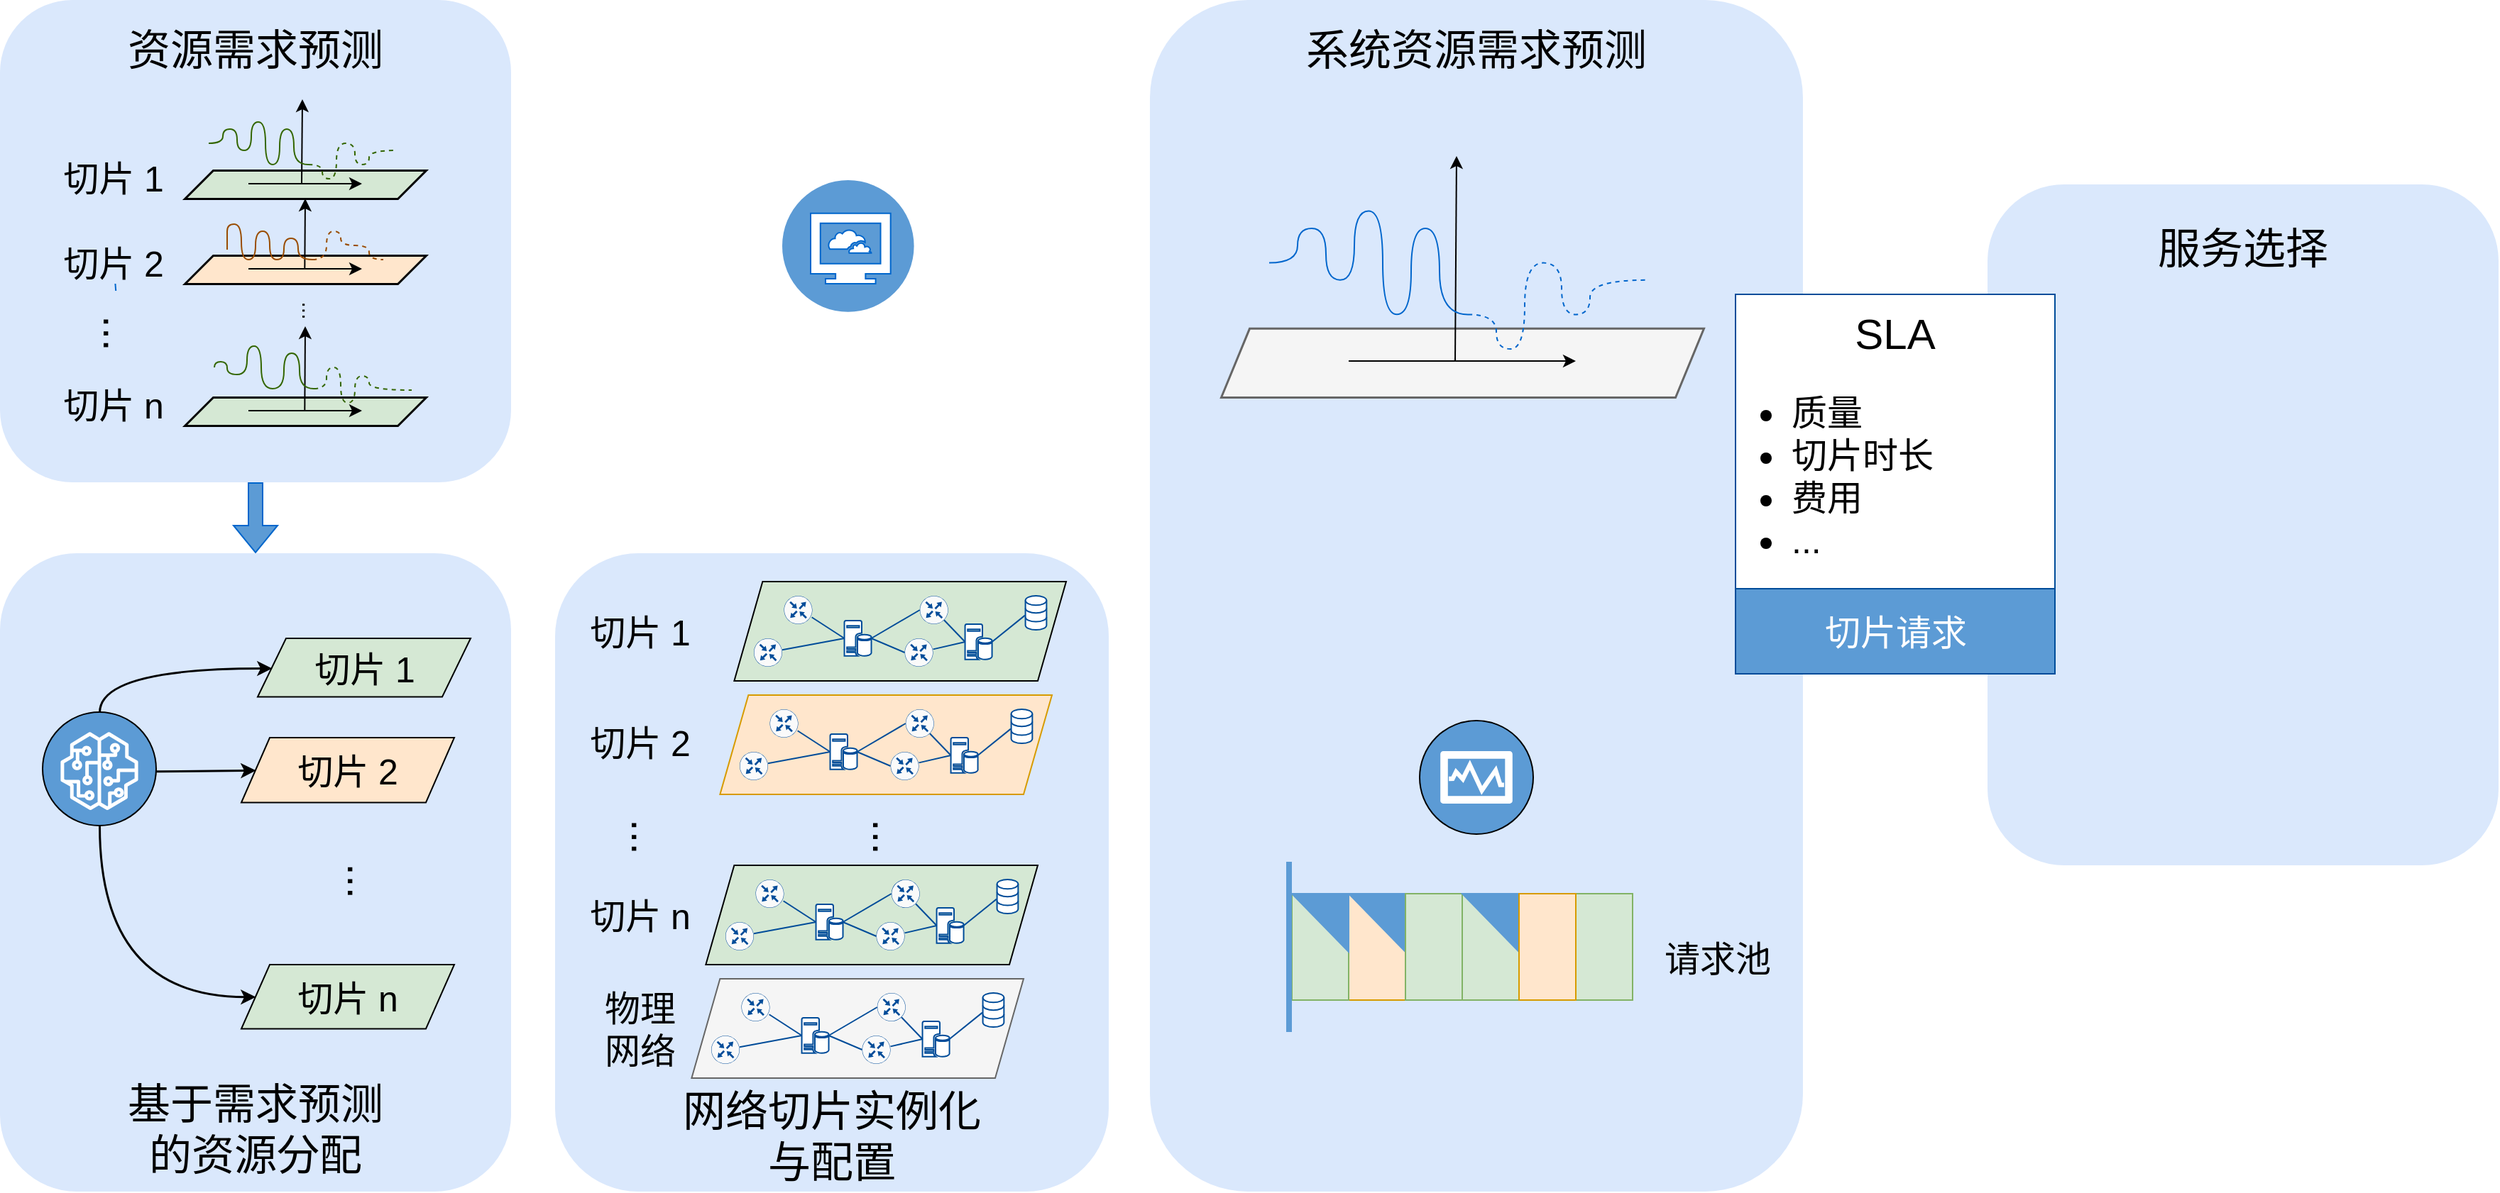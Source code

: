 <mxfile version="20.8.20" type="github">
  <diagram id="wFE0QG_FPsp0jaGvCLVb" name="Page-1">
    <mxGraphModel dx="2022" dy="1073" grid="1" gridSize="10" guides="1" tooltips="1" connect="1" arrows="1" fold="1" page="1" pageScale="1" pageWidth="850" pageHeight="1100" math="0" shadow="0">
      <root>
        <mxCell id="0" />
        <mxCell id="1" parent="0" />
        <mxCell id="ZS3M0UPskAL1l6NGhH83-182" value="" style="rounded=1;whiteSpace=wrap;html=1;labelBackgroundColor=#5C9BD5;strokeColor=none;strokeWidth=1;fontSize=25;fillColor=#dae8fc;" vertex="1" parent="1">
          <mxGeometry x="1440" y="260" width="360" height="480" as="geometry" />
        </mxCell>
        <mxCell id="ZS3M0UPskAL1l6NGhH83-181" value="" style="group" vertex="1" connectable="0" parent="1">
          <mxGeometry x="1510" y="410" width="280" height="441" as="geometry" />
        </mxCell>
        <mxCell id="ZS3M0UPskAL1l6NGhH83-173" value="" style="shape=image;html=1;verticalAlign=top;verticalLabelPosition=bottom;labelBackgroundColor=#ffffff;imageAspect=0;aspect=fixed;image=https://cdn1.iconfinder.com/data/icons/nuvola2/128x128/apps/personal.png;strokeColor=#000000;strokeWidth=1;fontSize=25;fontColor=#5C9BD5;fillColor=#5C9BD5;" vertex="1" parent="ZS3M0UPskAL1l6NGhH83-181">
          <mxGeometry x="70" width="88" height="88" as="geometry" />
        </mxCell>
        <mxCell id="ZS3M0UPskAL1l6NGhH83-174" value="" style="shape=image;html=1;verticalAlign=top;verticalLabelPosition=bottom;labelBackgroundColor=#ffffff;imageAspect=0;aspect=fixed;image=https://cdn1.iconfinder.com/data/icons/nuvola2/128x128/apps/personal.png;strokeColor=#000000;strokeWidth=1;fontSize=25;fontColor=#5C9BD5;fillColor=#5C9BD5;" vertex="1" parent="ZS3M0UPskAL1l6NGhH83-181">
          <mxGeometry y="88" width="88" height="88" as="geometry" />
        </mxCell>
        <mxCell id="ZS3M0UPskAL1l6NGhH83-175" value="" style="shape=image;html=1;verticalAlign=top;verticalLabelPosition=bottom;labelBackgroundColor=#ffffff;imageAspect=0;aspect=fixed;image=https://cdn1.iconfinder.com/data/icons/nuvola2/128x128/apps/personal.png;strokeColor=#000000;strokeWidth=1;fontSize=25;fontColor=#5C9BD5;fillColor=#5C9BD5;" vertex="1" parent="ZS3M0UPskAL1l6NGhH83-181">
          <mxGeometry x="140" y="88" width="88" height="88" as="geometry" />
        </mxCell>
        <mxCell id="ZS3M0UPskAL1l6NGhH83-176" value="" style="shape=image;html=1;verticalAlign=top;verticalLabelPosition=bottom;labelBackgroundColor=#ffffff;imageAspect=0;aspect=fixed;image=https://cdn1.iconfinder.com/data/icons/nuvola2/128x128/apps/personal.png;strokeColor=#000000;strokeWidth=1;fontSize=25;fontColor=#5C9BD5;fillColor=#5C9BD5;" vertex="1" parent="ZS3M0UPskAL1l6NGhH83-181">
          <mxGeometry x="70" y="176" width="88" height="88" as="geometry" />
        </mxCell>
        <mxCell id="ZS3M0UPskAL1l6NGhH83-166" value="" style="rounded=1;whiteSpace=wrap;html=1;labelBackgroundColor=#5C9BD5;strokeColor=none;strokeWidth=1;fontSize=25;fillColor=#dae8fc;" vertex="1" parent="1">
          <mxGeometry x="850" y="130" width="460" height="840" as="geometry" />
        </mxCell>
        <mxCell id="ZS3M0UPskAL1l6NGhH83-158" value="" style="rounded=1;whiteSpace=wrap;html=1;labelBackgroundColor=#5C9BD5;strokeColor=none;strokeWidth=1;fontSize=25;fillColor=#dae8fc;" vertex="1" parent="1">
          <mxGeometry x="431" y="520" width="390" height="450" as="geometry" />
        </mxCell>
        <mxCell id="ZS3M0UPskAL1l6NGhH83-127" style="edgeStyle=none;rounded=0;orthogonalLoop=1;jettySize=auto;html=1;entryX=0.5;entryY=0;entryDx=0;entryDy=0;strokeColor=#0066CC;fontSize=30;fontColor=#5C9BD5;endArrow=block;endFill=0;shape=flexArrow;fillColor=#5C9BD5;" edge="1" parent="1" source="ZS3M0UPskAL1l6NGhH83-123" target="ZS3M0UPskAL1l6NGhH83-125">
          <mxGeometry relative="1" as="geometry" />
        </mxCell>
        <mxCell id="ZS3M0UPskAL1l6NGhH83-123" value="" style="rounded=1;whiteSpace=wrap;html=1;labelBackgroundColor=#5C9BD5;strokeColor=none;strokeWidth=1;fillColor=#dae8fc;" vertex="1" parent="1">
          <mxGeometry x="40" y="130" width="360" height="340" as="geometry" />
        </mxCell>
        <mxCell id="NA-kvrosjsrN2b9CNBUJ-3" value="资源需求预测" style="text;strokeColor=none;align=center;fillColor=none;html=1;verticalAlign=middle;whiteSpace=wrap;rounded=0;fontSize=30;" parent="1" vertex="1">
          <mxGeometry x="120" y="150" width="200" height="30" as="geometry" />
        </mxCell>
        <mxCell id="NA-kvrosjsrN2b9CNBUJ-4" value="" style="shape=parallelogram;perimeter=parallelogramPerimeter;whiteSpace=wrap;html=1;fixedSize=1;strokeColor=default;strokeWidth=1.5;fontSize=20;fillColor=#d5e8d4;" parent="1" vertex="1">
          <mxGeometry x="170" y="250" width="170" height="20" as="geometry" />
        </mxCell>
        <mxCell id="NA-kvrosjsrN2b9CNBUJ-7" value="切片 1" style="text;strokeColor=none;align=center;fillColor=none;html=1;verticalAlign=middle;whiteSpace=wrap;rounded=0;fontSize=25;" parent="1" vertex="1">
          <mxGeometry x="50" y="240" width="140" height="30" as="geometry" />
        </mxCell>
        <mxCell id="NA-kvrosjsrN2b9CNBUJ-8" value="切片 2" style="text;strokeColor=none;align=center;fillColor=none;html=1;verticalAlign=middle;whiteSpace=wrap;rounded=0;fontSize=25;" parent="1" vertex="1">
          <mxGeometry x="50" y="300" width="140" height="30" as="geometry" />
        </mxCell>
        <mxCell id="NA-kvrosjsrN2b9CNBUJ-9" value="切片 n" style="text;strokeColor=none;align=center;fillColor=none;html=1;verticalAlign=middle;whiteSpace=wrap;rounded=0;fontSize=25;" parent="1" vertex="1">
          <mxGeometry x="50" y="400" width="140" height="30" as="geometry" />
        </mxCell>
        <mxCell id="NA-kvrosjsrN2b9CNBUJ-10" value="" style="shape=parallelogram;perimeter=parallelogramPerimeter;whiteSpace=wrap;html=1;fixedSize=1;strokeColor=#000000;strokeWidth=1.5;fontSize=20;fillColor=#ffe6cc;" parent="1" vertex="1">
          <mxGeometry x="170" y="310" width="170" height="20" as="geometry" />
        </mxCell>
        <mxCell id="NA-kvrosjsrN2b9CNBUJ-11" value="" style="shape=parallelogram;perimeter=parallelogramPerimeter;whiteSpace=wrap;html=1;fixedSize=1;strokeColor=default;strokeWidth=1.5;fontSize=20;fillColor=#d5e8d4;" parent="1" vertex="1">
          <mxGeometry x="170" y="410" width="170" height="20" as="geometry" />
        </mxCell>
        <mxCell id="NA-kvrosjsrN2b9CNBUJ-12" value="" style="endArrow=classic;html=1;rounded=0;fontSize=20;" parent="1" edge="1">
          <mxGeometry width="50" height="50" relative="1" as="geometry">
            <mxPoint x="215" y="259.5" as="sourcePoint" />
            <mxPoint x="295" y="259.5" as="targetPoint" />
          </mxGeometry>
        </mxCell>
        <mxCell id="NA-kvrosjsrN2b9CNBUJ-14" value="" style="endArrow=classic;html=1;rounded=0;fontSize=20;" parent="1" edge="1">
          <mxGeometry width="50" height="50" relative="1" as="geometry">
            <mxPoint x="215" y="319.5" as="sourcePoint" />
            <mxPoint x="295" y="319.5" as="targetPoint" />
          </mxGeometry>
        </mxCell>
        <mxCell id="NA-kvrosjsrN2b9CNBUJ-15" value="" style="endArrow=classic;html=1;rounded=0;fontSize=20;" parent="1" edge="1">
          <mxGeometry width="50" height="50" relative="1" as="geometry">
            <mxPoint x="215" y="419.5" as="sourcePoint" />
            <mxPoint x="295" y="419.5" as="targetPoint" />
          </mxGeometry>
        </mxCell>
        <mxCell id="NA-kvrosjsrN2b9CNBUJ-16" value="" style="endArrow=classic;html=1;rounded=0;fontSize=20;" parent="1" edge="1">
          <mxGeometry width="50" height="50" relative="1" as="geometry">
            <mxPoint x="252.5" y="259.5" as="sourcePoint" />
            <mxPoint x="253" y="200" as="targetPoint" />
          </mxGeometry>
        </mxCell>
        <mxCell id="NA-kvrosjsrN2b9CNBUJ-18" value="" style="endArrow=classic;html=1;rounded=0;fontSize=20;entryX=0.5;entryY=1;entryDx=0;entryDy=0;" parent="1" target="NA-kvrosjsrN2b9CNBUJ-4" edge="1">
          <mxGeometry width="50" height="50" relative="1" as="geometry">
            <mxPoint x="254.66" y="319.5" as="sourcePoint" />
            <mxPoint x="255.16" y="290" as="targetPoint" />
          </mxGeometry>
        </mxCell>
        <mxCell id="NA-kvrosjsrN2b9CNBUJ-19" value="" style="endArrow=classic;html=1;rounded=0;fontSize=20;" parent="1" edge="1">
          <mxGeometry width="50" height="50" relative="1" as="geometry">
            <mxPoint x="254.66" y="419.5" as="sourcePoint" />
            <mxPoint x="255" y="360" as="targetPoint" />
          </mxGeometry>
        </mxCell>
        <mxCell id="NA-kvrosjsrN2b9CNBUJ-22" value="" style="endArrow=none;html=1;rounded=0;fontSize=20;edgeStyle=orthogonalEdgeStyle;elbow=vertical;curved=1;endFill=0;fillColor=#d5e8d4;strokeColor=#336600;" parent="1" edge="1">
          <mxGeometry width="50" height="50" relative="1" as="geometry">
            <mxPoint x="187" y="230.98" as="sourcePoint" />
            <mxPoint x="257" y="246" as="targetPoint" />
            <Array as="points">
              <mxPoint x="197" y="230.98" />
              <mxPoint x="197" y="220.98" />
              <mxPoint x="207" y="220.98" />
              <mxPoint x="207" y="235.98" />
              <mxPoint x="217" y="235.98" />
              <mxPoint x="217" y="215.98" />
              <mxPoint x="227" y="215.98" />
              <mxPoint x="227" y="245.98" />
              <mxPoint x="237" y="245.98" />
              <mxPoint x="237" y="220.98" />
              <mxPoint x="247" y="220.98" />
              <mxPoint x="247" y="245.98" />
            </Array>
          </mxGeometry>
        </mxCell>
        <mxCell id="NA-kvrosjsrN2b9CNBUJ-24" value="" style="endArrow=none;html=1;rounded=0;fontSize=20;edgeStyle=orthogonalEdgeStyle;elbow=vertical;curved=1;endFill=0;fillColor=#d5e8d4;strokeColor=#336600;dashed=1;" parent="1" edge="1">
          <mxGeometry width="50" height="50" relative="1" as="geometry">
            <mxPoint x="257" y="246" as="sourcePoint" />
            <mxPoint x="320" y="236" as="targetPoint" />
            <Array as="points">
              <mxPoint x="267" y="246" />
              <mxPoint x="267" y="256" />
              <mxPoint x="277" y="256" />
              <mxPoint x="277" y="231" />
              <mxPoint x="290" y="231" />
              <mxPoint x="290" y="246" />
              <mxPoint x="300" y="246" />
              <mxPoint x="300" y="236" />
            </Array>
          </mxGeometry>
        </mxCell>
        <mxCell id="NA-kvrosjsrN2b9CNBUJ-26" value="" style="endArrow=none;html=1;rounded=0;fontSize=20;edgeStyle=orthogonalEdgeStyle;elbow=vertical;curved=1;endFill=0;fillColor=#ffe6cc;strokeColor=#994C00;" parent="1" edge="1">
          <mxGeometry width="50" height="50" relative="1" as="geometry">
            <mxPoint x="200" y="306" as="sourcePoint" />
            <mxPoint x="260" y="313" as="targetPoint" />
            <Array as="points">
              <mxPoint x="200" y="298" />
              <mxPoint x="200" y="288" />
              <mxPoint x="210" y="288" />
              <mxPoint x="210" y="313" />
              <mxPoint x="220" y="313" />
              <mxPoint x="220" y="293" />
              <mxPoint x="230" y="293" />
              <mxPoint x="230" y="313" />
              <mxPoint x="240" y="313" />
              <mxPoint x="240" y="298" />
              <mxPoint x="250" y="298" />
              <mxPoint x="250" y="313" />
            </Array>
          </mxGeometry>
        </mxCell>
        <mxCell id="NA-kvrosjsrN2b9CNBUJ-27" value="" style="endArrow=none;html=1;rounded=0;fontSize=20;edgeStyle=orthogonalEdgeStyle;elbow=vertical;curved=1;endFill=0;fillColor=#ffe6cc;strokeColor=#994C00;dashed=1;" parent="1" edge="1">
          <mxGeometry width="50" height="50" relative="1" as="geometry">
            <mxPoint x="260" y="313" as="sourcePoint" />
            <mxPoint x="310" y="313" as="targetPoint" />
            <Array as="points">
              <mxPoint x="270" y="313" />
              <mxPoint x="270" y="293" />
              <mxPoint x="280" y="293" />
              <mxPoint x="280" y="303" />
              <mxPoint x="300" y="303" />
              <mxPoint x="300" y="313" />
            </Array>
          </mxGeometry>
        </mxCell>
        <mxCell id="NA-kvrosjsrN2b9CNBUJ-28" value="" style="endArrow=none;html=1;rounded=0;fontSize=20;edgeStyle=orthogonalEdgeStyle;elbow=vertical;curved=1;endFill=0;fillColor=#d5e8d4;strokeColor=#336600;" parent="1" edge="1">
          <mxGeometry width="50" height="50" relative="1" as="geometry">
            <mxPoint x="191" y="388.98" as="sourcePoint" />
            <mxPoint x="261" y="404" as="targetPoint" />
            <Array as="points">
              <mxPoint x="191" y="385" />
              <mxPoint x="200" y="385" />
              <mxPoint x="200" y="394" />
              <mxPoint x="214" y="394" />
              <mxPoint x="214" y="374" />
              <mxPoint x="224" y="374" />
              <mxPoint x="224" y="404" />
              <mxPoint x="240" y="404" />
              <mxPoint x="240" y="379" />
              <mxPoint x="251" y="379" />
              <mxPoint x="251" y="404" />
            </Array>
          </mxGeometry>
        </mxCell>
        <mxCell id="NA-kvrosjsrN2b9CNBUJ-29" value="" style="endArrow=none;html=1;rounded=0;fontSize=20;edgeStyle=orthogonalEdgeStyle;elbow=vertical;curved=1;endFill=0;fillColor=#d5e8d4;strokeColor=#336600;dashed=1;" parent="1" edge="1">
          <mxGeometry width="50" height="50" relative="1" as="geometry">
            <mxPoint x="261" y="404" as="sourcePoint" />
            <mxPoint x="330" y="405" as="targetPoint" />
            <Array as="points">
              <mxPoint x="270" y="404" />
              <mxPoint x="270" y="389" />
              <mxPoint x="280" y="389" />
              <mxPoint x="280" y="414" />
              <mxPoint x="290" y="414" />
              <mxPoint x="290" y="395" />
              <mxPoint x="300" y="395" />
              <mxPoint x="300" y="405" />
            </Array>
          </mxGeometry>
        </mxCell>
        <mxCell id="ZS3M0UPskAL1l6NGhH83-124" value="" style="edgeStyle=none;rounded=0;orthogonalLoop=1;jettySize=auto;html=1;strokeColor=#0066CC;fontSize=25;fontColor=#5C9BD5;endArrow=none;endFill=0;" edge="1" parent="1" source="NA-kvrosjsrN2b9CNBUJ-30" target="NA-kvrosjsrN2b9CNBUJ-8">
          <mxGeometry relative="1" as="geometry" />
        </mxCell>
        <mxCell id="NA-kvrosjsrN2b9CNBUJ-30" value="..." style="text;strokeColor=none;align=center;fillColor=none;html=1;verticalAlign=middle;whiteSpace=wrap;rounded=0;fontSize=30;rotation=90;" parent="1" vertex="1">
          <mxGeometry x="94" y="350" width="60" height="30" as="geometry" />
        </mxCell>
        <mxCell id="NA-kvrosjsrN2b9CNBUJ-33" value="..." style="text;strokeColor=none;align=center;fillColor=none;html=1;verticalAlign=middle;whiteSpace=wrap;rounded=0;fontSize=15;rotation=90;" parent="1" vertex="1">
          <mxGeometry x="229" y="334" width="60" height="30" as="geometry" />
        </mxCell>
        <mxCell id="ZS3M0UPskAL1l6NGhH83-80" value="" style="group" vertex="1" connectable="0" parent="1">
          <mxGeometry x="900" y="240" width="340" height="170" as="geometry" />
        </mxCell>
        <mxCell id="ZS3M0UPskAL1l6NGhH83-75" value="" style="shape=parallelogram;perimeter=parallelogramPerimeter;whiteSpace=wrap;html=1;fixedSize=1;strokeColor=#666666;strokeWidth=1.5;fontSize=20;fillColor=#f5f5f5;fontColor=#333333;" vertex="1" parent="ZS3M0UPskAL1l6NGhH83-80">
          <mxGeometry y="121.429" width="340" height="48.571" as="geometry" />
        </mxCell>
        <mxCell id="ZS3M0UPskAL1l6NGhH83-76" value="" style="endArrow=classic;html=1;rounded=0;fontSize=20;" edge="1" parent="ZS3M0UPskAL1l6NGhH83-80">
          <mxGeometry width="50" height="50" relative="1" as="geometry">
            <mxPoint x="90" y="144.5" as="sourcePoint" />
            <mxPoint x="250" y="144.5" as="targetPoint" />
          </mxGeometry>
        </mxCell>
        <mxCell id="ZS3M0UPskAL1l6NGhH83-77" value="" style="endArrow=classic;html=1;rounded=0;fontSize=20;" edge="1" parent="ZS3M0UPskAL1l6NGhH83-80">
          <mxGeometry width="50" height="50" relative="1" as="geometry">
            <mxPoint x="165" y="144.5" as="sourcePoint" />
            <mxPoint x="166" as="targetPoint" />
          </mxGeometry>
        </mxCell>
        <mxCell id="ZS3M0UPskAL1l6NGhH83-78" value="" style="endArrow=none;html=1;rounded=0;fontSize=20;edgeStyle=orthogonalEdgeStyle;elbow=vertical;curved=1;endFill=0;fillColor=#d5e8d4;strokeColor=#0066CC;" edge="1" parent="ZS3M0UPskAL1l6NGhH83-80">
          <mxGeometry width="50" height="50" relative="1" as="geometry">
            <mxPoint x="34" y="75.237" as="sourcePoint" />
            <mxPoint x="174.0" y="111.714" as="targetPoint" />
            <Array as="points">
              <mxPoint x="54" y="75.237" />
              <mxPoint x="54" y="50.951" />
              <mxPoint x="74.0" y="50.951" />
              <mxPoint x="74.0" y="87.38" />
              <mxPoint x="94" y="87.38" />
              <mxPoint x="94" y="38.809" />
              <mxPoint x="114.0" y="38.809" />
              <mxPoint x="114.0" y="111.666" />
              <mxPoint x="134" y="111.666" />
              <mxPoint x="134" y="50.951" />
              <mxPoint x="154" y="50.951" />
              <mxPoint x="154" y="111.666" />
            </Array>
          </mxGeometry>
        </mxCell>
        <mxCell id="ZS3M0UPskAL1l6NGhH83-79" value="" style="endArrow=none;html=1;rounded=0;fontSize=20;edgeStyle=orthogonalEdgeStyle;elbow=vertical;curved=1;endFill=0;fillColor=#d5e8d4;strokeColor=#0066CC;dashed=1;" edge="1" parent="ZS3M0UPskAL1l6NGhH83-80">
          <mxGeometry width="50" height="50" relative="1" as="geometry">
            <mxPoint x="174.0" y="111.714" as="sourcePoint" />
            <mxPoint x="300" y="87.429" as="targetPoint" />
            <Array as="points">
              <mxPoint x="194" y="111.714" />
              <mxPoint x="194" y="136" />
              <mxPoint x="214.0" y="136" />
              <mxPoint x="214.0" y="75.286" />
              <mxPoint x="240" y="75.286" />
              <mxPoint x="240" y="111.714" />
              <mxPoint x="260" y="111.714" />
              <mxPoint x="260" y="87.429" />
            </Array>
          </mxGeometry>
        </mxCell>
        <mxCell id="ZS3M0UPskAL1l6NGhH83-83" value="" style="group" vertex="1" connectable="0" parent="1">
          <mxGeometry x="591" y="290" width="92.81" height="74" as="geometry" />
        </mxCell>
        <mxCell id="ZS3M0UPskAL1l6NGhH83-82" value="" style="ellipse;whiteSpace=wrap;html=1;aspect=fixed;strokeColor=none;strokeWidth=1;fillColor=#5C9BD5;" vertex="1" parent="ZS3M0UPskAL1l6NGhH83-83">
          <mxGeometry y="-32.96" width="92.81" height="92.81" as="geometry" />
        </mxCell>
        <mxCell id="ZS3M0UPskAL1l6NGhH83-81" value="" style="sketch=0;html=1;aspect=fixed;strokeColor=#0066CC;shadow=0;align=center;verticalAlign=top;fillColor=#FFFFFF;shape=mxgraph.gcp2.cloud_computer;strokeWidth=1;" vertex="1" parent="ZS3M0UPskAL1l6NGhH83-83">
          <mxGeometry x="20" y="-9.58" width="56.34" height="49.58" as="geometry" />
        </mxCell>
        <mxCell id="ZS3M0UPskAL1l6NGhH83-110" value="" style="group" vertex="1" connectable="0" parent="1">
          <mxGeometry x="950" y="760" width="257.5" height="90" as="geometry" />
        </mxCell>
        <mxCell id="ZS3M0UPskAL1l6NGhH83-93" value="" style="group" vertex="1" connectable="0" parent="ZS3M0UPskAL1l6NGhH83-110">
          <mxGeometry x="40" width="57.5" height="90" as="geometry" />
        </mxCell>
        <mxCell id="ZS3M0UPskAL1l6NGhH83-91" value="" style="rounded=0;whiteSpace=wrap;html=1;strokeColor=#d79b00;strokeWidth=1;fillColor=#ffe6cc;rotation=90;" vertex="1" parent="ZS3M0UPskAL1l6NGhH83-93">
          <mxGeometry x="-17.5" y="17.5" width="75" height="40" as="geometry" />
        </mxCell>
        <mxCell id="ZS3M0UPskAL1l6NGhH83-92" value="" style="verticalLabelPosition=bottom;verticalAlign=top;html=1;shape=mxgraph.basic.orthogonal_triangle;strokeColor=#5C9BD5;strokeWidth=1;fillColor=#5C9BD5;rotation=-180;" vertex="1" parent="ZS3M0UPskAL1l6NGhH83-93">
          <mxGeometry width="40" height="41" as="geometry" />
        </mxCell>
        <mxCell id="ZS3M0UPskAL1l6NGhH83-94" value="" style="group" vertex="1" connectable="0" parent="ZS3M0UPskAL1l6NGhH83-110">
          <mxGeometry x="80" width="57.5" height="90" as="geometry" />
        </mxCell>
        <mxCell id="ZS3M0UPskAL1l6NGhH83-95" value="" style="rounded=0;whiteSpace=wrap;html=1;strokeColor=#82b366;strokeWidth=1;fillColor=#d5e8d4;rotation=90;" vertex="1" parent="ZS3M0UPskAL1l6NGhH83-94">
          <mxGeometry x="-17.5" y="17.5" width="75" height="40" as="geometry" />
        </mxCell>
        <mxCell id="ZS3M0UPskAL1l6NGhH83-97" value="" style="group" vertex="1" connectable="0" parent="ZS3M0UPskAL1l6NGhH83-110">
          <mxGeometry x="120" width="57.5" height="90" as="geometry" />
        </mxCell>
        <mxCell id="ZS3M0UPskAL1l6NGhH83-98" value="" style="rounded=0;whiteSpace=wrap;html=1;strokeColor=#82b366;strokeWidth=1;fillColor=#d5e8d4;rotation=90;" vertex="1" parent="ZS3M0UPskAL1l6NGhH83-97">
          <mxGeometry x="-17.5" y="17.5" width="75" height="40" as="geometry" />
        </mxCell>
        <mxCell id="ZS3M0UPskAL1l6NGhH83-99" value="" style="verticalLabelPosition=bottom;verticalAlign=top;html=1;shape=mxgraph.basic.orthogonal_triangle;strokeColor=#5C9BD5;strokeWidth=1;fillColor=#5C9BD5;rotation=-180;" vertex="1" parent="ZS3M0UPskAL1l6NGhH83-97">
          <mxGeometry width="40" height="41" as="geometry" />
        </mxCell>
        <mxCell id="ZS3M0UPskAL1l6NGhH83-103" value="" style="group" vertex="1" connectable="0" parent="ZS3M0UPskAL1l6NGhH83-110">
          <mxGeometry x="200" width="57.5" height="90" as="geometry" />
        </mxCell>
        <mxCell id="ZS3M0UPskAL1l6NGhH83-104" value="" style="rounded=0;whiteSpace=wrap;html=1;strokeColor=#82b366;strokeWidth=1;fillColor=#d5e8d4;rotation=90;" vertex="1" parent="ZS3M0UPskAL1l6NGhH83-103">
          <mxGeometry x="-17.5" y="17.5" width="75" height="40" as="geometry" />
        </mxCell>
        <mxCell id="ZS3M0UPskAL1l6NGhH83-107" value="" style="group" vertex="1" connectable="0" parent="ZS3M0UPskAL1l6NGhH83-110">
          <mxGeometry width="57.5" height="90" as="geometry" />
        </mxCell>
        <mxCell id="ZS3M0UPskAL1l6NGhH83-108" value="" style="rounded=0;whiteSpace=wrap;html=1;strokeColor=#82b366;strokeWidth=1;fillColor=#d5e8d4;rotation=90;" vertex="1" parent="ZS3M0UPskAL1l6NGhH83-107">
          <mxGeometry x="-17.5" y="17.5" width="75" height="40" as="geometry" />
        </mxCell>
        <mxCell id="ZS3M0UPskAL1l6NGhH83-109" value="" style="verticalLabelPosition=bottom;verticalAlign=top;html=1;shape=mxgraph.basic.orthogonal_triangle;strokeColor=#5C9BD5;strokeWidth=1;fillColor=#5C9BD5;rotation=-180;" vertex="1" parent="ZS3M0UPskAL1l6NGhH83-107">
          <mxGeometry width="40" height="41" as="geometry" />
        </mxCell>
        <mxCell id="ZS3M0UPskAL1l6NGhH83-170" value="" style="endArrow=none;html=1;rounded=0;strokeColor=#5C9BD5;strokeWidth=4;fontSize=25;fontColor=#5C9BD5;fillColor=#5C9BD5;curved=1;" edge="1" parent="ZS3M0UPskAL1l6NGhH83-107">
          <mxGeometry width="50" height="50" relative="1" as="geometry">
            <mxPoint x="-2" y="97.5" as="sourcePoint" />
            <mxPoint x="-2" y="-22.5" as="targetPoint" />
          </mxGeometry>
        </mxCell>
        <mxCell id="ZS3M0UPskAL1l6NGhH83-101" value="" style="rounded=0;whiteSpace=wrap;html=1;strokeColor=#d79b00;strokeWidth=1;fillColor=#ffe6cc;rotation=90;" vertex="1" parent="ZS3M0UPskAL1l6NGhH83-110">
          <mxGeometry x="142.5" y="17.5" width="75" height="40" as="geometry" />
        </mxCell>
        <mxCell id="ZS3M0UPskAL1l6NGhH83-115" value="" style="group" vertex="1" connectable="0" parent="1">
          <mxGeometry x="1040" y="638" width="80" height="80" as="geometry" />
        </mxCell>
        <mxCell id="ZS3M0UPskAL1l6NGhH83-114" value="" style="ellipse;whiteSpace=wrap;html=1;aspect=fixed;labelBackgroundColor=#5C9BD5;strokeColor=default;strokeWidth=1;fillColor=#5C9BD5;" vertex="1" parent="ZS3M0UPskAL1l6NGhH83-115">
          <mxGeometry width="80" height="80" as="geometry" />
        </mxCell>
        <mxCell id="ZS3M0UPskAL1l6NGhH83-113" value="" style="sketch=0;aspect=fixed;pointerEvents=1;shadow=0;dashed=0;html=1;strokeColor=#FFFFFF;labelPosition=center;verticalLabelPosition=bottom;verticalAlign=top;align=center;fillColor=#FFFFFF;shape=mxgraph.mscae.enterprise.performance_monitor;labelBackgroundColor=#5C9BD5;strokeWidth=1;" vertex="1" parent="ZS3M0UPskAL1l6NGhH83-115">
          <mxGeometry x="15" y="22" width="50" height="36" as="geometry" />
        </mxCell>
        <mxCell id="ZS3M0UPskAL1l6NGhH83-126" value="" style="group" vertex="1" connectable="0" parent="1">
          <mxGeometry x="40" y="520" width="362.5" height="450" as="geometry" />
        </mxCell>
        <mxCell id="ZS3M0UPskAL1l6NGhH83-125" value="" style="rounded=1;whiteSpace=wrap;html=1;labelBackgroundColor=#5C9BD5;strokeColor=none;strokeWidth=1;fillColor=#dae8fc;" vertex="1" parent="ZS3M0UPskAL1l6NGhH83-126">
          <mxGeometry width="360" height="450" as="geometry" />
        </mxCell>
        <mxCell id="ZS3M0UPskAL1l6NGhH83-74" value="&lt;font style=&quot;font-size: 25px;&quot;&gt;切片 n&lt;/font&gt;" style="shape=parallelogram;perimeter=parallelogramPerimeter;whiteSpace=wrap;html=1;fixedSize=1;strokeColor=#000000;strokeWidth=1;fillColor=#d5e8d4;" vertex="1" parent="ZS3M0UPskAL1l6NGhH83-126">
          <mxGeometry x="170" y="290" width="150" height="45.25" as="geometry" />
        </mxCell>
        <mxCell id="ZS3M0UPskAL1l6NGhH83-120" style="edgeStyle=none;rounded=0;orthogonalLoop=1;jettySize=auto;html=1;entryX=0;entryY=0.5;entryDx=0;entryDy=0;strokeColor=#0066CC;fontColor=#5C9BD5;endArrow=none;endFill=0;" edge="1" parent="ZS3M0UPskAL1l6NGhH83-126">
          <mxGeometry relative="1" as="geometry">
            <mxPoint x="200" y="185.625" as="sourcePoint" />
            <mxPoint x="200" y="185.625" as="targetPoint" />
          </mxGeometry>
        </mxCell>
        <mxCell id="ZS3M0UPskAL1l6NGhH83-121" value="&lt;font style=&quot;font-size: 25px;&quot;&gt;切片 2&lt;/font&gt;" style="shape=parallelogram;perimeter=parallelogramPerimeter;whiteSpace=wrap;html=1;fixedSize=1;strokeColor=#000000;strokeWidth=1;fillColor=#ffe6cc;" vertex="1" parent="ZS3M0UPskAL1l6NGhH83-126">
          <mxGeometry x="170" y="130" width="150" height="45.75" as="geometry" />
        </mxCell>
        <mxCell id="ZS3M0UPskAL1l6NGhH83-122" value="&lt;font style=&quot;font-size: 25px;&quot;&gt;切片 1&lt;/font&gt;" style="shape=parallelogram;perimeter=parallelogramPerimeter;whiteSpace=wrap;html=1;fixedSize=1;strokeColor=#000000;strokeWidth=1;fillColor=#d5e8d4;" vertex="1" parent="ZS3M0UPskAL1l6NGhH83-126">
          <mxGeometry x="181.5" y="60" width="150" height="41.25" as="geometry" />
        </mxCell>
        <mxCell id="ZS3M0UPskAL1l6NGhH83-132" value="..." style="text;strokeColor=none;align=center;fillColor=none;html=1;verticalAlign=middle;whiteSpace=wrap;rounded=0;fontSize=30;rotation=90;" vertex="1" parent="ZS3M0UPskAL1l6NGhH83-126">
          <mxGeometry x="226.5" y="213.75" width="60" height="33.75" as="geometry" />
        </mxCell>
        <mxCell id="ZS3M0UPskAL1l6NGhH83-134" value="基于需求预测的资源分配" style="text;strokeColor=none;align=center;fillColor=none;html=1;verticalAlign=middle;whiteSpace=wrap;rounded=0;fontSize=30;" vertex="1" parent="ZS3M0UPskAL1l6NGhH83-126">
          <mxGeometry x="85" y="389.25" width="190" height="33.75" as="geometry" />
        </mxCell>
        <mxCell id="ZS3M0UPskAL1l6NGhH83-160" style="edgeStyle=orthogonalEdgeStyle;curved=1;rounded=0;orthogonalLoop=1;jettySize=auto;html=1;entryX=0;entryY=0.5;entryDx=0;entryDy=0;strokeColor=#000000;strokeWidth=1.5;fontSize=25;fontColor=#5C9BD5;endArrow=classic;endFill=1;fillColor=#5C9BD5;" edge="1" parent="ZS3M0UPskAL1l6NGhH83-126" source="ZS3M0UPskAL1l6NGhH83-118" target="ZS3M0UPskAL1l6NGhH83-121">
          <mxGeometry relative="1" as="geometry" />
        </mxCell>
        <mxCell id="ZS3M0UPskAL1l6NGhH83-119" value="" style="group" vertex="1" connectable="0" parent="ZS3M0UPskAL1l6NGhH83-126">
          <mxGeometry x="30" y="112" width="80" height="90" as="geometry" />
        </mxCell>
        <mxCell id="ZS3M0UPskAL1l6NGhH83-117" value="" style="ellipse;whiteSpace=wrap;html=1;aspect=fixed;labelBackgroundColor=#5C9BD5;strokeColor=#000000;strokeWidth=1;fontColor=#5C9BD5;fillColor=#5C9BD5;" vertex="1" parent="ZS3M0UPskAL1l6NGhH83-119">
          <mxGeometry width="80" height="80" as="geometry" />
        </mxCell>
        <mxCell id="ZS3M0UPskAL1l6NGhH83-118" value="" style="sketch=0;outlineConnect=0;fontColor=#232F3E;gradientColor=none;fillColor=#FFFFFF;strokeColor=none;dashed=0;verticalLabelPosition=bottom;verticalAlign=top;align=center;html=1;fontSize=12;fontStyle=0;aspect=fixed;pointerEvents=1;shape=mxgraph.aws4.sagemaker_model;labelBackgroundColor=#5C9BD5;strokeWidth=1;" vertex="1" parent="ZS3M0UPskAL1l6NGhH83-119">
          <mxGeometry x="12.5" y="14.062" width="55" height="55" as="geometry" />
        </mxCell>
        <mxCell id="ZS3M0UPskAL1l6NGhH83-161" style="edgeStyle=orthogonalEdgeStyle;curved=1;rounded=0;orthogonalLoop=1;jettySize=auto;html=1;entryX=0;entryY=0.5;entryDx=0;entryDy=0;strokeColor=#000000;strokeWidth=1.5;fontSize=25;fontColor=#5C9BD5;endArrow=classic;endFill=1;fillColor=#5C9BD5;exitX=0.5;exitY=0;exitDx=0;exitDy=0;" edge="1" parent="ZS3M0UPskAL1l6NGhH83-126" source="ZS3M0UPskAL1l6NGhH83-117" target="ZS3M0UPskAL1l6NGhH83-122">
          <mxGeometry relative="1" as="geometry">
            <Array as="points">
              <mxPoint x="70" y="81" />
              <mxPoint x="192" y="81" />
            </Array>
          </mxGeometry>
        </mxCell>
        <mxCell id="ZS3M0UPskAL1l6NGhH83-162" style="edgeStyle=orthogonalEdgeStyle;curved=1;rounded=0;orthogonalLoop=1;jettySize=auto;html=1;exitX=0.5;exitY=1;exitDx=0;exitDy=0;entryX=0;entryY=0.5;entryDx=0;entryDy=0;strokeColor=#000000;strokeWidth=1.5;fontSize=25;fontColor=#5C9BD5;endArrow=classic;endFill=1;fillColor=#5C9BD5;" edge="1" parent="ZS3M0UPskAL1l6NGhH83-126" source="ZS3M0UPskAL1l6NGhH83-117" target="ZS3M0UPskAL1l6NGhH83-74">
          <mxGeometry relative="1" as="geometry">
            <Array as="points">
              <mxPoint x="70" y="313" />
            </Array>
          </mxGeometry>
        </mxCell>
        <mxCell id="ZS3M0UPskAL1l6NGhH83-136" value="" style="group" vertex="1" connectable="0" parent="1">
          <mxGeometry x="541" y="550" width="250" height="340" as="geometry" />
        </mxCell>
        <mxCell id="ZS3M0UPskAL1l6NGhH83-20" value="" style="group" vertex="1" connectable="0" parent="ZS3M0UPskAL1l6NGhH83-136">
          <mxGeometry x="30" width="220" height="60" as="geometry" />
        </mxCell>
        <mxCell id="ZS3M0UPskAL1l6NGhH83-21" value="" style="shape=parallelogram;perimeter=parallelogramPerimeter;whiteSpace=wrap;html=1;fixedSize=1;strokeColor=#000000;strokeWidth=1;fillColor=#d5e8d4;" vertex="1" parent="ZS3M0UPskAL1l6NGhH83-20">
          <mxGeometry x="-13.82" y="-10" width="233.82" height="70" as="geometry" />
        </mxCell>
        <mxCell id="ZS3M0UPskAL1l6NGhH83-1" value="" style="sketch=0;points=[[0.5,0,0],[1,0.5,0],[0.5,1,0],[0,0.5,0],[0.145,0.145,0],[0.856,0.145,0],[0.855,0.856,0],[0.145,0.855,0]];verticalLabelPosition=bottom;html=1;verticalAlign=top;aspect=fixed;align=center;pointerEvents=1;shape=mxgraph.cisco19.rect;prIcon=router;fillColor=#FAFAFA;strokeColor=#004C99;" vertex="1" parent="ZS3M0UPskAL1l6NGhH83-20">
          <mxGeometry x="21.256" width="20" height="20" as="geometry" />
        </mxCell>
        <mxCell id="ZS3M0UPskAL1l6NGhH83-4" value="" style="sketch=0;points=[[0.5,0,0],[1,0.5,0],[0.5,1,0],[0,0.5,0],[0.145,0.145,0],[0.856,0.145,0],[0.855,0.856,0],[0.145,0.855,0]];verticalLabelPosition=bottom;html=1;verticalAlign=top;aspect=fixed;align=center;pointerEvents=1;shape=mxgraph.cisco19.rect;prIcon=router;fillColor=#FAFAFA;strokeColor=#004C99;" vertex="1" parent="ZS3M0UPskAL1l6NGhH83-20">
          <mxGeometry y="30" width="20" height="20" as="geometry" />
        </mxCell>
        <mxCell id="ZS3M0UPskAL1l6NGhH83-5" value="" style="sketch=0;points=[[0.5,0,0],[1,0.5,0],[0.5,1,0],[0,0.5,0],[0.145,0.145,0],[0.856,0.145,0],[0.855,0.856,0],[0.145,0.855,0]];verticalLabelPosition=bottom;html=1;verticalAlign=top;aspect=fixed;align=center;pointerEvents=1;shape=mxgraph.cisco19.rect;prIcon=router;fillColor=#FAFAFA;strokeColor=#004C99;" vertex="1" parent="ZS3M0UPskAL1l6NGhH83-20">
          <mxGeometry x="116.908" width="20" height="20" as="geometry" />
        </mxCell>
        <mxCell id="ZS3M0UPskAL1l6NGhH83-6" value="" style="sketch=0;points=[[0.5,0,0],[1,0.5,0],[0.5,1,0],[0,0.5,0],[0.145,0.145,0],[0.856,0.145,0],[0.855,0.856,0],[0.145,0.855,0]];verticalLabelPosition=bottom;html=1;verticalAlign=top;aspect=fixed;align=center;pointerEvents=1;shape=mxgraph.cisco19.rect;prIcon=router;fillColor=#FAFAFA;strokeColor=#004C99;" vertex="1" parent="ZS3M0UPskAL1l6NGhH83-20">
          <mxGeometry x="106.28" y="30" width="20" height="20" as="geometry" />
        </mxCell>
        <mxCell id="ZS3M0UPskAL1l6NGhH83-14" style="edgeStyle=none;rounded=0;orthogonalLoop=1;jettySize=auto;html=1;entryX=0;entryY=0.5;entryDx=0;entryDy=0;entryPerimeter=0;strokeColor=#004C99;endArrow=none;endFill=0;exitX=1;exitY=0.5;exitDx=0;exitDy=0;exitPerimeter=0;" edge="1" parent="ZS3M0UPskAL1l6NGhH83-20" source="ZS3M0UPskAL1l6NGhH83-8" target="ZS3M0UPskAL1l6NGhH83-5">
          <mxGeometry relative="1" as="geometry" />
        </mxCell>
        <mxCell id="ZS3M0UPskAL1l6NGhH83-15" style="edgeStyle=none;rounded=0;orthogonalLoop=1;jettySize=auto;html=1;entryX=0;entryY=0.5;entryDx=0;entryDy=0;entryPerimeter=0;strokeColor=#004C99;endArrow=none;endFill=0;exitX=1;exitY=0.5;exitDx=0;exitDy=0;exitPerimeter=0;" edge="1" parent="ZS3M0UPskAL1l6NGhH83-20" source="ZS3M0UPskAL1l6NGhH83-8" target="ZS3M0UPskAL1l6NGhH83-6">
          <mxGeometry relative="1" as="geometry" />
        </mxCell>
        <mxCell id="ZS3M0UPskAL1l6NGhH83-8" value="" style="sketch=0;aspect=fixed;pointerEvents=1;shadow=0;dashed=0;html=1;strokeColor=#004C99;labelPosition=center;verticalLabelPosition=bottom;verticalAlign=top;align=center;fillColor=#FFFFFF;shape=mxgraph.mscae.enterprise.database_server" vertex="1" parent="ZS3M0UPskAL1l6NGhH83-20">
          <mxGeometry x="63.768" y="17.5" width="19" height="25" as="geometry" />
        </mxCell>
        <mxCell id="ZS3M0UPskAL1l6NGhH83-12" style="rounded=0;orthogonalLoop=1;jettySize=auto;html=1;entryX=0;entryY=0.5;entryDx=0;entryDy=0;entryPerimeter=0;endArrow=none;endFill=0;strokeColor=#004C99;exitX=0.978;exitY=0.757;exitDx=0;exitDy=0;exitPerimeter=0;" edge="1" parent="ZS3M0UPskAL1l6NGhH83-20" source="ZS3M0UPskAL1l6NGhH83-1" target="ZS3M0UPskAL1l6NGhH83-8">
          <mxGeometry relative="1" as="geometry" />
        </mxCell>
        <mxCell id="ZS3M0UPskAL1l6NGhH83-13" style="edgeStyle=none;rounded=0;orthogonalLoop=1;jettySize=auto;html=1;entryX=0;entryY=0.5;entryDx=0;entryDy=0;entryPerimeter=0;strokeColor=#004C99;endArrow=none;endFill=0;" edge="1" parent="ZS3M0UPskAL1l6NGhH83-20" source="ZS3M0UPskAL1l6NGhH83-4" target="ZS3M0UPskAL1l6NGhH83-8">
          <mxGeometry relative="1" as="geometry" />
        </mxCell>
        <mxCell id="ZS3M0UPskAL1l6NGhH83-10" value="" style="html=1;verticalLabelPosition=bottom;align=center;labelBackgroundColor=#ffffff;verticalAlign=top;strokeWidth=1;strokeColor=#004C99;shadow=0;dashed=0;shape=mxgraph.ios7.icons.data;fillColor=#FFFFFF;" vertex="1" parent="ZS3M0UPskAL1l6NGhH83-20">
          <mxGeometry x="191.304" width="14.879" height="24" as="geometry" />
        </mxCell>
        <mxCell id="ZS3M0UPskAL1l6NGhH83-19" style="edgeStyle=none;rounded=0;orthogonalLoop=1;jettySize=auto;html=1;entryX=-0.023;entryY=0.576;entryDx=0;entryDy=0;entryPerimeter=0;strokeColor=#004C99;endArrow=none;endFill=0;exitX=1;exitY=0.5;exitDx=0;exitDy=0;exitPerimeter=0;" edge="1" parent="ZS3M0UPskAL1l6NGhH83-20" source="ZS3M0UPskAL1l6NGhH83-16" target="ZS3M0UPskAL1l6NGhH83-10">
          <mxGeometry relative="1" as="geometry" />
        </mxCell>
        <mxCell id="ZS3M0UPskAL1l6NGhH83-16" value="" style="sketch=0;aspect=fixed;pointerEvents=1;shadow=0;dashed=0;html=1;strokeColor=#004C99;labelPosition=center;verticalLabelPosition=bottom;verticalAlign=top;align=center;fillColor=#FFFFFF;shape=mxgraph.mscae.enterprise.database_server" vertex="1" parent="ZS3M0UPskAL1l6NGhH83-20">
          <mxGeometry x="148.792" y="20" width="19" height="25" as="geometry" />
        </mxCell>
        <mxCell id="ZS3M0UPskAL1l6NGhH83-17" style="edgeStyle=none;rounded=0;orthogonalLoop=1;jettySize=auto;html=1;entryX=0;entryY=0.5;entryDx=0;entryDy=0;entryPerimeter=0;strokeColor=#004C99;endArrow=none;endFill=0;exitX=0.855;exitY=0.856;exitDx=0;exitDy=0;exitPerimeter=0;" edge="1" parent="ZS3M0UPskAL1l6NGhH83-20" source="ZS3M0UPskAL1l6NGhH83-5" target="ZS3M0UPskAL1l6NGhH83-16">
          <mxGeometry relative="1" as="geometry" />
        </mxCell>
        <mxCell id="ZS3M0UPskAL1l6NGhH83-18" style="edgeStyle=none;rounded=0;orthogonalLoop=1;jettySize=auto;html=1;entryX=0;entryY=0.5;entryDx=0;entryDy=0;entryPerimeter=0;strokeColor=#004C99;endArrow=none;endFill=0;" edge="1" parent="ZS3M0UPskAL1l6NGhH83-20" source="ZS3M0UPskAL1l6NGhH83-6" target="ZS3M0UPskAL1l6NGhH83-16">
          <mxGeometry relative="1" as="geometry" />
        </mxCell>
        <mxCell id="ZS3M0UPskAL1l6NGhH83-22" value="" style="group" vertex="1" connectable="0" parent="ZS3M0UPskAL1l6NGhH83-136">
          <mxGeometry x="10" y="200" width="220" height="60" as="geometry" />
        </mxCell>
        <mxCell id="ZS3M0UPskAL1l6NGhH83-23" value="" style="shape=parallelogram;perimeter=parallelogramPerimeter;whiteSpace=wrap;html=1;fixedSize=1;strokeColor=#000000;strokeWidth=1;fillColor=#d5e8d4;" vertex="1" parent="ZS3M0UPskAL1l6NGhH83-22">
          <mxGeometry x="-13.82" y="-10" width="233.82" height="70" as="geometry" />
        </mxCell>
        <mxCell id="ZS3M0UPskAL1l6NGhH83-24" value="" style="sketch=0;points=[[0.5,0,0],[1,0.5,0],[0.5,1,0],[0,0.5,0],[0.145,0.145,0],[0.856,0.145,0],[0.855,0.856,0],[0.145,0.855,0]];verticalLabelPosition=bottom;html=1;verticalAlign=top;aspect=fixed;align=center;pointerEvents=1;shape=mxgraph.cisco19.rect;prIcon=router;fillColor=#FAFAFA;strokeColor=#004C99;" vertex="1" parent="ZS3M0UPskAL1l6NGhH83-22">
          <mxGeometry x="21.256" width="20" height="20" as="geometry" />
        </mxCell>
        <mxCell id="ZS3M0UPskAL1l6NGhH83-25" value="" style="sketch=0;points=[[0.5,0,0],[1,0.5,0],[0.5,1,0],[0,0.5,0],[0.145,0.145,0],[0.856,0.145,0],[0.855,0.856,0],[0.145,0.855,0]];verticalLabelPosition=bottom;html=1;verticalAlign=top;aspect=fixed;align=center;pointerEvents=1;shape=mxgraph.cisco19.rect;prIcon=router;fillColor=#FAFAFA;strokeColor=#004C99;" vertex="1" parent="ZS3M0UPskAL1l6NGhH83-22">
          <mxGeometry y="30" width="20" height="20" as="geometry" />
        </mxCell>
        <mxCell id="ZS3M0UPskAL1l6NGhH83-26" value="" style="sketch=0;points=[[0.5,0,0],[1,0.5,0],[0.5,1,0],[0,0.5,0],[0.145,0.145,0],[0.856,0.145,0],[0.855,0.856,0],[0.145,0.855,0]];verticalLabelPosition=bottom;html=1;verticalAlign=top;aspect=fixed;align=center;pointerEvents=1;shape=mxgraph.cisco19.rect;prIcon=router;fillColor=#FAFAFA;strokeColor=#004C99;" vertex="1" parent="ZS3M0UPskAL1l6NGhH83-22">
          <mxGeometry x="116.908" width="20" height="20" as="geometry" />
        </mxCell>
        <mxCell id="ZS3M0UPskAL1l6NGhH83-27" value="" style="sketch=0;points=[[0.5,0,0],[1,0.5,0],[0.5,1,0],[0,0.5,0],[0.145,0.145,0],[0.856,0.145,0],[0.855,0.856,0],[0.145,0.855,0]];verticalLabelPosition=bottom;html=1;verticalAlign=top;aspect=fixed;align=center;pointerEvents=1;shape=mxgraph.cisco19.rect;prIcon=router;fillColor=#FAFAFA;strokeColor=#004C99;" vertex="1" parent="ZS3M0UPskAL1l6NGhH83-22">
          <mxGeometry x="106.28" y="30" width="20" height="20" as="geometry" />
        </mxCell>
        <mxCell id="ZS3M0UPskAL1l6NGhH83-28" style="edgeStyle=none;rounded=0;orthogonalLoop=1;jettySize=auto;html=1;entryX=0;entryY=0.5;entryDx=0;entryDy=0;entryPerimeter=0;strokeColor=#004C99;endArrow=none;endFill=0;exitX=1;exitY=0.5;exitDx=0;exitDy=0;exitPerimeter=0;" edge="1" parent="ZS3M0UPskAL1l6NGhH83-22" source="ZS3M0UPskAL1l6NGhH83-30" target="ZS3M0UPskAL1l6NGhH83-26">
          <mxGeometry relative="1" as="geometry" />
        </mxCell>
        <mxCell id="ZS3M0UPskAL1l6NGhH83-29" style="edgeStyle=none;rounded=0;orthogonalLoop=1;jettySize=auto;html=1;entryX=0;entryY=0.5;entryDx=0;entryDy=0;entryPerimeter=0;strokeColor=#004C99;endArrow=none;endFill=0;exitX=1;exitY=0.5;exitDx=0;exitDy=0;exitPerimeter=0;" edge="1" parent="ZS3M0UPskAL1l6NGhH83-22" source="ZS3M0UPskAL1l6NGhH83-30" target="ZS3M0UPskAL1l6NGhH83-27">
          <mxGeometry relative="1" as="geometry" />
        </mxCell>
        <mxCell id="ZS3M0UPskAL1l6NGhH83-30" value="" style="sketch=0;aspect=fixed;pointerEvents=1;shadow=0;dashed=0;html=1;strokeColor=#004C99;labelPosition=center;verticalLabelPosition=bottom;verticalAlign=top;align=center;fillColor=#FFFFFF;shape=mxgraph.mscae.enterprise.database_server" vertex="1" parent="ZS3M0UPskAL1l6NGhH83-22">
          <mxGeometry x="63.768" y="17.5" width="19" height="25" as="geometry" />
        </mxCell>
        <mxCell id="ZS3M0UPskAL1l6NGhH83-31" style="rounded=0;orthogonalLoop=1;jettySize=auto;html=1;entryX=0;entryY=0.5;entryDx=0;entryDy=0;entryPerimeter=0;endArrow=none;endFill=0;strokeColor=#004C99;exitX=0.978;exitY=0.757;exitDx=0;exitDy=0;exitPerimeter=0;" edge="1" parent="ZS3M0UPskAL1l6NGhH83-22" source="ZS3M0UPskAL1l6NGhH83-24" target="ZS3M0UPskAL1l6NGhH83-30">
          <mxGeometry relative="1" as="geometry" />
        </mxCell>
        <mxCell id="ZS3M0UPskAL1l6NGhH83-32" style="edgeStyle=none;rounded=0;orthogonalLoop=1;jettySize=auto;html=1;entryX=0;entryY=0.5;entryDx=0;entryDy=0;entryPerimeter=0;strokeColor=#004C99;endArrow=none;endFill=0;" edge="1" parent="ZS3M0UPskAL1l6NGhH83-22" source="ZS3M0UPskAL1l6NGhH83-25" target="ZS3M0UPskAL1l6NGhH83-30">
          <mxGeometry relative="1" as="geometry" />
        </mxCell>
        <mxCell id="ZS3M0UPskAL1l6NGhH83-33" value="" style="html=1;verticalLabelPosition=bottom;align=center;labelBackgroundColor=#ffffff;verticalAlign=top;strokeWidth=1;strokeColor=#004C99;shadow=0;dashed=0;shape=mxgraph.ios7.icons.data;fillColor=#FFFFFF;" vertex="1" parent="ZS3M0UPskAL1l6NGhH83-22">
          <mxGeometry x="191.304" width="14.879" height="24" as="geometry" />
        </mxCell>
        <mxCell id="ZS3M0UPskAL1l6NGhH83-34" style="edgeStyle=none;rounded=0;orthogonalLoop=1;jettySize=auto;html=1;entryX=-0.023;entryY=0.576;entryDx=0;entryDy=0;entryPerimeter=0;strokeColor=#004C99;endArrow=none;endFill=0;exitX=1;exitY=0.5;exitDx=0;exitDy=0;exitPerimeter=0;" edge="1" parent="ZS3M0UPskAL1l6NGhH83-22" source="ZS3M0UPskAL1l6NGhH83-35" target="ZS3M0UPskAL1l6NGhH83-33">
          <mxGeometry relative="1" as="geometry" />
        </mxCell>
        <mxCell id="ZS3M0UPskAL1l6NGhH83-35" value="" style="sketch=0;aspect=fixed;pointerEvents=1;shadow=0;dashed=0;html=1;strokeColor=#004C99;labelPosition=center;verticalLabelPosition=bottom;verticalAlign=top;align=center;fillColor=#FFFFFF;shape=mxgraph.mscae.enterprise.database_server" vertex="1" parent="ZS3M0UPskAL1l6NGhH83-22">
          <mxGeometry x="148.792" y="20" width="19" height="25" as="geometry" />
        </mxCell>
        <mxCell id="ZS3M0UPskAL1l6NGhH83-36" style="edgeStyle=none;rounded=0;orthogonalLoop=1;jettySize=auto;html=1;entryX=0;entryY=0.5;entryDx=0;entryDy=0;entryPerimeter=0;strokeColor=#004C99;endArrow=none;endFill=0;exitX=0.855;exitY=0.856;exitDx=0;exitDy=0;exitPerimeter=0;" edge="1" parent="ZS3M0UPskAL1l6NGhH83-22" source="ZS3M0UPskAL1l6NGhH83-26" target="ZS3M0UPskAL1l6NGhH83-35">
          <mxGeometry relative="1" as="geometry" />
        </mxCell>
        <mxCell id="ZS3M0UPskAL1l6NGhH83-37" style="edgeStyle=none;rounded=0;orthogonalLoop=1;jettySize=auto;html=1;entryX=0;entryY=0.5;entryDx=0;entryDy=0;entryPerimeter=0;strokeColor=#004C99;endArrow=none;endFill=0;" edge="1" parent="ZS3M0UPskAL1l6NGhH83-22" source="ZS3M0UPskAL1l6NGhH83-27" target="ZS3M0UPskAL1l6NGhH83-35">
          <mxGeometry relative="1" as="geometry" />
        </mxCell>
        <mxCell id="ZS3M0UPskAL1l6NGhH83-38" value="" style="group" vertex="1" connectable="0" parent="ZS3M0UPskAL1l6NGhH83-136">
          <mxGeometry y="280" width="220" height="60" as="geometry" />
        </mxCell>
        <mxCell id="ZS3M0UPskAL1l6NGhH83-39" value="" style="shape=parallelogram;perimeter=parallelogramPerimeter;whiteSpace=wrap;html=1;fixedSize=1;strokeColor=#666666;strokeWidth=1;fillColor=#f5f5f5;fontColor=#333333;" vertex="1" parent="ZS3M0UPskAL1l6NGhH83-38">
          <mxGeometry x="-13.82" y="-10" width="233.82" height="70" as="geometry" />
        </mxCell>
        <mxCell id="ZS3M0UPskAL1l6NGhH83-40" value="" style="sketch=0;points=[[0.5,0,0],[1,0.5,0],[0.5,1,0],[0,0.5,0],[0.145,0.145,0],[0.856,0.145,0],[0.855,0.856,0],[0.145,0.855,0]];verticalLabelPosition=bottom;html=1;verticalAlign=top;aspect=fixed;align=center;pointerEvents=1;shape=mxgraph.cisco19.rect;prIcon=router;fillColor=#FAFAFA;strokeColor=#004C99;" vertex="1" parent="ZS3M0UPskAL1l6NGhH83-38">
          <mxGeometry x="21.256" width="20" height="20" as="geometry" />
        </mxCell>
        <mxCell id="ZS3M0UPskAL1l6NGhH83-41" value="" style="sketch=0;points=[[0.5,0,0],[1,0.5,0],[0.5,1,0],[0,0.5,0],[0.145,0.145,0],[0.856,0.145,0],[0.855,0.856,0],[0.145,0.855,0]];verticalLabelPosition=bottom;html=1;verticalAlign=top;aspect=fixed;align=center;pointerEvents=1;shape=mxgraph.cisco19.rect;prIcon=router;fillColor=#FAFAFA;strokeColor=#004C99;" vertex="1" parent="ZS3M0UPskAL1l6NGhH83-38">
          <mxGeometry y="30" width="20" height="20" as="geometry" />
        </mxCell>
        <mxCell id="ZS3M0UPskAL1l6NGhH83-42" value="" style="sketch=0;points=[[0.5,0,0],[1,0.5,0],[0.5,1,0],[0,0.5,0],[0.145,0.145,0],[0.856,0.145,0],[0.855,0.856,0],[0.145,0.855,0]];verticalLabelPosition=bottom;html=1;verticalAlign=top;aspect=fixed;align=center;pointerEvents=1;shape=mxgraph.cisco19.rect;prIcon=router;fillColor=#FAFAFA;strokeColor=#004C99;" vertex="1" parent="ZS3M0UPskAL1l6NGhH83-38">
          <mxGeometry x="116.908" width="20" height="20" as="geometry" />
        </mxCell>
        <mxCell id="ZS3M0UPskAL1l6NGhH83-43" value="" style="sketch=0;points=[[0.5,0,0],[1,0.5,0],[0.5,1,0],[0,0.5,0],[0.145,0.145,0],[0.856,0.145,0],[0.855,0.856,0],[0.145,0.855,0]];verticalLabelPosition=bottom;html=1;verticalAlign=top;aspect=fixed;align=center;pointerEvents=1;shape=mxgraph.cisco19.rect;prIcon=router;fillColor=#FAFAFA;strokeColor=#004C99;" vertex="1" parent="ZS3M0UPskAL1l6NGhH83-38">
          <mxGeometry x="106.28" y="30" width="20" height="20" as="geometry" />
        </mxCell>
        <mxCell id="ZS3M0UPskAL1l6NGhH83-44" style="edgeStyle=none;rounded=0;orthogonalLoop=1;jettySize=auto;html=1;entryX=0;entryY=0.5;entryDx=0;entryDy=0;entryPerimeter=0;strokeColor=#004C99;endArrow=none;endFill=0;exitX=1;exitY=0.5;exitDx=0;exitDy=0;exitPerimeter=0;" edge="1" parent="ZS3M0UPskAL1l6NGhH83-38" source="ZS3M0UPskAL1l6NGhH83-46" target="ZS3M0UPskAL1l6NGhH83-42">
          <mxGeometry relative="1" as="geometry" />
        </mxCell>
        <mxCell id="ZS3M0UPskAL1l6NGhH83-45" style="edgeStyle=none;rounded=0;orthogonalLoop=1;jettySize=auto;html=1;entryX=0;entryY=0.5;entryDx=0;entryDy=0;entryPerimeter=0;strokeColor=#004C99;endArrow=none;endFill=0;exitX=1;exitY=0.5;exitDx=0;exitDy=0;exitPerimeter=0;" edge="1" parent="ZS3M0UPskAL1l6NGhH83-38" source="ZS3M0UPskAL1l6NGhH83-46" target="ZS3M0UPskAL1l6NGhH83-43">
          <mxGeometry relative="1" as="geometry" />
        </mxCell>
        <mxCell id="ZS3M0UPskAL1l6NGhH83-46" value="" style="sketch=0;aspect=fixed;pointerEvents=1;shadow=0;dashed=0;html=1;strokeColor=#004C99;labelPosition=center;verticalLabelPosition=bottom;verticalAlign=top;align=center;fillColor=#FFFFFF;shape=mxgraph.mscae.enterprise.database_server" vertex="1" parent="ZS3M0UPskAL1l6NGhH83-38">
          <mxGeometry x="63.768" y="17.5" width="19" height="25" as="geometry" />
        </mxCell>
        <mxCell id="ZS3M0UPskAL1l6NGhH83-47" style="rounded=0;orthogonalLoop=1;jettySize=auto;html=1;entryX=0;entryY=0.5;entryDx=0;entryDy=0;entryPerimeter=0;endArrow=none;endFill=0;strokeColor=#004C99;exitX=0.978;exitY=0.757;exitDx=0;exitDy=0;exitPerimeter=0;" edge="1" parent="ZS3M0UPskAL1l6NGhH83-38" source="ZS3M0UPskAL1l6NGhH83-40" target="ZS3M0UPskAL1l6NGhH83-46">
          <mxGeometry relative="1" as="geometry" />
        </mxCell>
        <mxCell id="ZS3M0UPskAL1l6NGhH83-48" style="edgeStyle=none;rounded=0;orthogonalLoop=1;jettySize=auto;html=1;entryX=0;entryY=0.5;entryDx=0;entryDy=0;entryPerimeter=0;strokeColor=#004C99;endArrow=none;endFill=0;" edge="1" parent="ZS3M0UPskAL1l6NGhH83-38" source="ZS3M0UPskAL1l6NGhH83-41" target="ZS3M0UPskAL1l6NGhH83-46">
          <mxGeometry relative="1" as="geometry" />
        </mxCell>
        <mxCell id="ZS3M0UPskAL1l6NGhH83-49" value="" style="html=1;verticalLabelPosition=bottom;align=center;labelBackgroundColor=#ffffff;verticalAlign=top;strokeWidth=1;strokeColor=#004C99;shadow=0;dashed=0;shape=mxgraph.ios7.icons.data;fillColor=#FFFFFF;" vertex="1" parent="ZS3M0UPskAL1l6NGhH83-38">
          <mxGeometry x="191.304" width="14.879" height="24" as="geometry" />
        </mxCell>
        <mxCell id="ZS3M0UPskAL1l6NGhH83-50" style="edgeStyle=none;rounded=0;orthogonalLoop=1;jettySize=auto;html=1;entryX=-0.023;entryY=0.576;entryDx=0;entryDy=0;entryPerimeter=0;strokeColor=#004C99;endArrow=none;endFill=0;exitX=1;exitY=0.5;exitDx=0;exitDy=0;exitPerimeter=0;" edge="1" parent="ZS3M0UPskAL1l6NGhH83-38" source="ZS3M0UPskAL1l6NGhH83-51" target="ZS3M0UPskAL1l6NGhH83-49">
          <mxGeometry relative="1" as="geometry" />
        </mxCell>
        <mxCell id="ZS3M0UPskAL1l6NGhH83-51" value="" style="sketch=0;aspect=fixed;pointerEvents=1;shadow=0;dashed=0;html=1;strokeColor=#004C99;labelPosition=center;verticalLabelPosition=bottom;verticalAlign=top;align=center;fillColor=#FFFFFF;shape=mxgraph.mscae.enterprise.database_server" vertex="1" parent="ZS3M0UPskAL1l6NGhH83-38">
          <mxGeometry x="148.792" y="20" width="19" height="25" as="geometry" />
        </mxCell>
        <mxCell id="ZS3M0UPskAL1l6NGhH83-52" style="edgeStyle=none;rounded=0;orthogonalLoop=1;jettySize=auto;html=1;entryX=0;entryY=0.5;entryDx=0;entryDy=0;entryPerimeter=0;strokeColor=#004C99;endArrow=none;endFill=0;exitX=0.855;exitY=0.856;exitDx=0;exitDy=0;exitPerimeter=0;" edge="1" parent="ZS3M0UPskAL1l6NGhH83-38" source="ZS3M0UPskAL1l6NGhH83-42" target="ZS3M0UPskAL1l6NGhH83-51">
          <mxGeometry relative="1" as="geometry" />
        </mxCell>
        <mxCell id="ZS3M0UPskAL1l6NGhH83-53" style="edgeStyle=none;rounded=0;orthogonalLoop=1;jettySize=auto;html=1;entryX=0;entryY=0.5;entryDx=0;entryDy=0;entryPerimeter=0;strokeColor=#004C99;endArrow=none;endFill=0;" edge="1" parent="ZS3M0UPskAL1l6NGhH83-38" source="ZS3M0UPskAL1l6NGhH83-43" target="ZS3M0UPskAL1l6NGhH83-51">
          <mxGeometry relative="1" as="geometry" />
        </mxCell>
        <mxCell id="ZS3M0UPskAL1l6NGhH83-54" value="" style="group" vertex="1" connectable="0" parent="ZS3M0UPskAL1l6NGhH83-136">
          <mxGeometry x="20" y="80" width="220" height="60" as="geometry" />
        </mxCell>
        <mxCell id="ZS3M0UPskAL1l6NGhH83-55" value="" style="shape=parallelogram;perimeter=parallelogramPerimeter;whiteSpace=wrap;html=1;fixedSize=1;strokeColor=#d79b00;strokeWidth=1;fillColor=#ffe6cc;" vertex="1" parent="ZS3M0UPskAL1l6NGhH83-54">
          <mxGeometry x="-13.82" y="-10" width="233.82" height="70" as="geometry" />
        </mxCell>
        <mxCell id="ZS3M0UPskAL1l6NGhH83-56" value="" style="sketch=0;points=[[0.5,0,0],[1,0.5,0],[0.5,1,0],[0,0.5,0],[0.145,0.145,0],[0.856,0.145,0],[0.855,0.856,0],[0.145,0.855,0]];verticalLabelPosition=bottom;html=1;verticalAlign=top;aspect=fixed;align=center;pointerEvents=1;shape=mxgraph.cisco19.rect;prIcon=router;fillColor=#FAFAFA;strokeColor=#004C99;" vertex="1" parent="ZS3M0UPskAL1l6NGhH83-54">
          <mxGeometry x="21.256" width="20" height="20" as="geometry" />
        </mxCell>
        <mxCell id="ZS3M0UPskAL1l6NGhH83-57" value="" style="sketch=0;points=[[0.5,0,0],[1,0.5,0],[0.5,1,0],[0,0.5,0],[0.145,0.145,0],[0.856,0.145,0],[0.855,0.856,0],[0.145,0.855,0]];verticalLabelPosition=bottom;html=1;verticalAlign=top;aspect=fixed;align=center;pointerEvents=1;shape=mxgraph.cisco19.rect;prIcon=router;fillColor=#FAFAFA;strokeColor=#004C99;" vertex="1" parent="ZS3M0UPskAL1l6NGhH83-54">
          <mxGeometry y="30" width="20" height="20" as="geometry" />
        </mxCell>
        <mxCell id="ZS3M0UPskAL1l6NGhH83-58" value="" style="sketch=0;points=[[0.5,0,0],[1,0.5,0],[0.5,1,0],[0,0.5,0],[0.145,0.145,0],[0.856,0.145,0],[0.855,0.856,0],[0.145,0.855,0]];verticalLabelPosition=bottom;html=1;verticalAlign=top;aspect=fixed;align=center;pointerEvents=1;shape=mxgraph.cisco19.rect;prIcon=router;fillColor=#FAFAFA;strokeColor=#004C99;" vertex="1" parent="ZS3M0UPskAL1l6NGhH83-54">
          <mxGeometry x="116.908" width="20" height="20" as="geometry" />
        </mxCell>
        <mxCell id="ZS3M0UPskAL1l6NGhH83-59" value="" style="sketch=0;points=[[0.5,0,0],[1,0.5,0],[0.5,1,0],[0,0.5,0],[0.145,0.145,0],[0.856,0.145,0],[0.855,0.856,0],[0.145,0.855,0]];verticalLabelPosition=bottom;html=1;verticalAlign=top;aspect=fixed;align=center;pointerEvents=1;shape=mxgraph.cisco19.rect;prIcon=router;fillColor=#FAFAFA;strokeColor=#004C99;" vertex="1" parent="ZS3M0UPskAL1l6NGhH83-54">
          <mxGeometry x="106.28" y="30" width="20" height="20" as="geometry" />
        </mxCell>
        <mxCell id="ZS3M0UPskAL1l6NGhH83-60" style="edgeStyle=none;rounded=0;orthogonalLoop=1;jettySize=auto;html=1;entryX=0;entryY=0.5;entryDx=0;entryDy=0;entryPerimeter=0;strokeColor=#004C99;endArrow=none;endFill=0;exitX=1;exitY=0.5;exitDx=0;exitDy=0;exitPerimeter=0;" edge="1" parent="ZS3M0UPskAL1l6NGhH83-54" source="ZS3M0UPskAL1l6NGhH83-62" target="ZS3M0UPskAL1l6NGhH83-58">
          <mxGeometry relative="1" as="geometry" />
        </mxCell>
        <mxCell id="ZS3M0UPskAL1l6NGhH83-61" style="edgeStyle=none;rounded=0;orthogonalLoop=1;jettySize=auto;html=1;entryX=0;entryY=0.5;entryDx=0;entryDy=0;entryPerimeter=0;strokeColor=#004C99;endArrow=none;endFill=0;exitX=1;exitY=0.5;exitDx=0;exitDy=0;exitPerimeter=0;" edge="1" parent="ZS3M0UPskAL1l6NGhH83-54" source="ZS3M0UPskAL1l6NGhH83-62" target="ZS3M0UPskAL1l6NGhH83-59">
          <mxGeometry relative="1" as="geometry" />
        </mxCell>
        <mxCell id="ZS3M0UPskAL1l6NGhH83-62" value="" style="sketch=0;aspect=fixed;pointerEvents=1;shadow=0;dashed=0;html=1;strokeColor=#004C99;labelPosition=center;verticalLabelPosition=bottom;verticalAlign=top;align=center;fillColor=#FFFFFF;shape=mxgraph.mscae.enterprise.database_server" vertex="1" parent="ZS3M0UPskAL1l6NGhH83-54">
          <mxGeometry x="63.768" y="17.5" width="19" height="25" as="geometry" />
        </mxCell>
        <mxCell id="ZS3M0UPskAL1l6NGhH83-63" style="rounded=0;orthogonalLoop=1;jettySize=auto;html=1;entryX=0;entryY=0.5;entryDx=0;entryDy=0;entryPerimeter=0;endArrow=none;endFill=0;strokeColor=#004C99;exitX=0.978;exitY=0.757;exitDx=0;exitDy=0;exitPerimeter=0;" edge="1" parent="ZS3M0UPskAL1l6NGhH83-54" source="ZS3M0UPskAL1l6NGhH83-56" target="ZS3M0UPskAL1l6NGhH83-62">
          <mxGeometry relative="1" as="geometry" />
        </mxCell>
        <mxCell id="ZS3M0UPskAL1l6NGhH83-64" style="edgeStyle=none;rounded=0;orthogonalLoop=1;jettySize=auto;html=1;entryX=0;entryY=0.5;entryDx=0;entryDy=0;entryPerimeter=0;strokeColor=#004C99;endArrow=none;endFill=0;" edge="1" parent="ZS3M0UPskAL1l6NGhH83-54" source="ZS3M0UPskAL1l6NGhH83-57" target="ZS3M0UPskAL1l6NGhH83-62">
          <mxGeometry relative="1" as="geometry" />
        </mxCell>
        <mxCell id="ZS3M0UPskAL1l6NGhH83-65" value="" style="html=1;verticalLabelPosition=bottom;align=center;labelBackgroundColor=#ffffff;verticalAlign=top;strokeWidth=1;strokeColor=#004C99;shadow=0;dashed=0;shape=mxgraph.ios7.icons.data;fillColor=#FFFFFF;" vertex="1" parent="ZS3M0UPskAL1l6NGhH83-54">
          <mxGeometry x="191.304" width="14.879" height="24" as="geometry" />
        </mxCell>
        <mxCell id="ZS3M0UPskAL1l6NGhH83-66" style="edgeStyle=none;rounded=0;orthogonalLoop=1;jettySize=auto;html=1;entryX=-0.023;entryY=0.576;entryDx=0;entryDy=0;entryPerimeter=0;strokeColor=#004C99;endArrow=none;endFill=0;exitX=1;exitY=0.5;exitDx=0;exitDy=0;exitPerimeter=0;" edge="1" parent="ZS3M0UPskAL1l6NGhH83-54" source="ZS3M0UPskAL1l6NGhH83-67" target="ZS3M0UPskAL1l6NGhH83-65">
          <mxGeometry relative="1" as="geometry" />
        </mxCell>
        <mxCell id="ZS3M0UPskAL1l6NGhH83-67" value="" style="sketch=0;aspect=fixed;pointerEvents=1;shadow=0;dashed=0;html=1;strokeColor=#004C99;labelPosition=center;verticalLabelPosition=bottom;verticalAlign=top;align=center;fillColor=#FFFFFF;shape=mxgraph.mscae.enterprise.database_server" vertex="1" parent="ZS3M0UPskAL1l6NGhH83-54">
          <mxGeometry x="148.792" y="20" width="19" height="25" as="geometry" />
        </mxCell>
        <mxCell id="ZS3M0UPskAL1l6NGhH83-68" style="edgeStyle=none;rounded=0;orthogonalLoop=1;jettySize=auto;html=1;entryX=0;entryY=0.5;entryDx=0;entryDy=0;entryPerimeter=0;strokeColor=#004C99;endArrow=none;endFill=0;exitX=0.855;exitY=0.856;exitDx=0;exitDy=0;exitPerimeter=0;" edge="1" parent="ZS3M0UPskAL1l6NGhH83-54" source="ZS3M0UPskAL1l6NGhH83-58" target="ZS3M0UPskAL1l6NGhH83-67">
          <mxGeometry relative="1" as="geometry" />
        </mxCell>
        <mxCell id="ZS3M0UPskAL1l6NGhH83-69" style="edgeStyle=none;rounded=0;orthogonalLoop=1;jettySize=auto;html=1;entryX=0;entryY=0.5;entryDx=0;entryDy=0;entryPerimeter=0;strokeColor=#004C99;endArrow=none;endFill=0;" edge="1" parent="ZS3M0UPskAL1l6NGhH83-54" source="ZS3M0UPskAL1l6NGhH83-59" target="ZS3M0UPskAL1l6NGhH83-67">
          <mxGeometry relative="1" as="geometry" />
        </mxCell>
        <mxCell id="ZS3M0UPskAL1l6NGhH83-142" value="..." style="text;strokeColor=none;align=center;fillColor=none;html=1;verticalAlign=middle;whiteSpace=wrap;rounded=0;fontSize=30;rotation=90;" vertex="1" parent="ZS3M0UPskAL1l6NGhH83-136">
          <mxGeometry x="95" y="153.13" width="60" height="33.75" as="geometry" />
        </mxCell>
        <mxCell id="ZS3M0UPskAL1l6NGhH83-137" value="切片 1" style="text;strokeColor=none;align=center;fillColor=none;html=1;verticalAlign=middle;whiteSpace=wrap;rounded=0;fontSize=25;" vertex="1" parent="1">
          <mxGeometry x="421" y="560" width="140" height="30" as="geometry" />
        </mxCell>
        <mxCell id="ZS3M0UPskAL1l6NGhH83-138" value="切片 2" style="text;strokeColor=none;align=center;fillColor=none;html=1;verticalAlign=middle;whiteSpace=wrap;rounded=0;fontSize=25;" vertex="1" parent="1">
          <mxGeometry x="421" y="638" width="140" height="30" as="geometry" />
        </mxCell>
        <mxCell id="ZS3M0UPskAL1l6NGhH83-139" value="切片 n" style="text;strokeColor=none;align=center;fillColor=none;html=1;verticalAlign=middle;whiteSpace=wrap;rounded=0;fontSize=25;" vertex="1" parent="1">
          <mxGeometry x="421" y="760" width="140" height="30" as="geometry" />
        </mxCell>
        <mxCell id="ZS3M0UPskAL1l6NGhH83-140" value="物理网络" style="text;strokeColor=none;align=center;fillColor=none;html=1;verticalAlign=middle;whiteSpace=wrap;rounded=0;fontSize=25;" vertex="1" parent="1">
          <mxGeometry x="456" y="840" width="70" height="30" as="geometry" />
        </mxCell>
        <mxCell id="ZS3M0UPskAL1l6NGhH83-143" value="..." style="text;strokeColor=none;align=center;fillColor=none;html=1;verticalAlign=middle;whiteSpace=wrap;rounded=0;fontSize=30;rotation=90;" vertex="1" parent="1">
          <mxGeometry x="466" y="705" width="60" height="30" as="geometry" />
        </mxCell>
        <mxCell id="ZS3M0UPskAL1l6NGhH83-159" value="网络切片实例化与配置" style="text;strokeColor=none;align=center;fillColor=none;html=1;verticalAlign=middle;whiteSpace=wrap;rounded=0;fontSize=30;" vertex="1" parent="1">
          <mxGeometry x="516" y="914.25" width="220" height="33.75" as="geometry" />
        </mxCell>
        <mxCell id="ZS3M0UPskAL1l6NGhH83-167" value="系统资源需求预测" style="text;strokeColor=none;align=center;fillColor=none;html=1;verticalAlign=middle;whiteSpace=wrap;rounded=0;fontSize=30;" vertex="1" parent="1">
          <mxGeometry x="955" y="150" width="250" height="30" as="geometry" />
        </mxCell>
        <mxCell id="ZS3M0UPskAL1l6NGhH83-171" value="请求池" style="text;strokeColor=none;align=center;fillColor=none;html=1;verticalAlign=middle;whiteSpace=wrap;rounded=0;fontSize=25;" vertex="1" parent="1">
          <mxGeometry x="1180" y="790" width="140" height="30" as="geometry" />
        </mxCell>
        <mxCell id="ZS3M0UPskAL1l6NGhH83-177" value="" style="rounded=0;whiteSpace=wrap;html=1;labelBackgroundColor=#5C9BD5;strokeColor=#004C99;strokeWidth=1;fontSize=25;fontColor=#5C9BD5;fillColor=#FFFFFF;rotation=90;" vertex="1" parent="1">
          <mxGeometry x="1270" y="330" width="210" height="225" as="geometry" />
        </mxCell>
        <mxCell id="ZS3M0UPskAL1l6NGhH83-178" value="&lt;ul&gt;&lt;li&gt;质量&lt;/li&gt;&lt;li&gt;切片时长&lt;/li&gt;&lt;li&gt;费用&lt;/li&gt;&lt;li&gt;...&lt;/li&gt;&lt;/ul&gt;" style="text;strokeColor=none;align=left;fillColor=none;html=1;verticalAlign=middle;whiteSpace=wrap;rounded=0;fontSize=25;" vertex="1" parent="1">
          <mxGeometry x="1260" y="450" width="160" height="30" as="geometry" />
        </mxCell>
        <mxCell id="ZS3M0UPskAL1l6NGhH83-179" value="SLA" style="text;strokeColor=none;align=center;fillColor=none;html=1;verticalAlign=middle;whiteSpace=wrap;rounded=0;fontSize=30;" vertex="1" parent="1">
          <mxGeometry x="1250" y="350" width="250" height="30" as="geometry" />
        </mxCell>
        <mxCell id="ZS3M0UPskAL1l6NGhH83-180" value="&lt;font color=&quot;#ffffff&quot;&gt;切片请求&lt;/font&gt;" style="rounded=0;whiteSpace=wrap;html=1;labelBackgroundColor=#5C9BD5;strokeColor=#004C99;strokeWidth=1;fontSize=25;fontColor=#5C9BD5;fillColor=#5C9BD5;" vertex="1" parent="1">
          <mxGeometry x="1262.5" y="545" width="225" height="60" as="geometry" />
        </mxCell>
        <mxCell id="ZS3M0UPskAL1l6NGhH83-183" value="服务选择" style="text;strokeColor=none;align=center;fillColor=none;html=1;verticalAlign=middle;whiteSpace=wrap;rounded=0;fontSize=30;" vertex="1" parent="1">
          <mxGeometry x="1495" y="290" width="250" height="30" as="geometry" />
        </mxCell>
      </root>
    </mxGraphModel>
  </diagram>
</mxfile>
